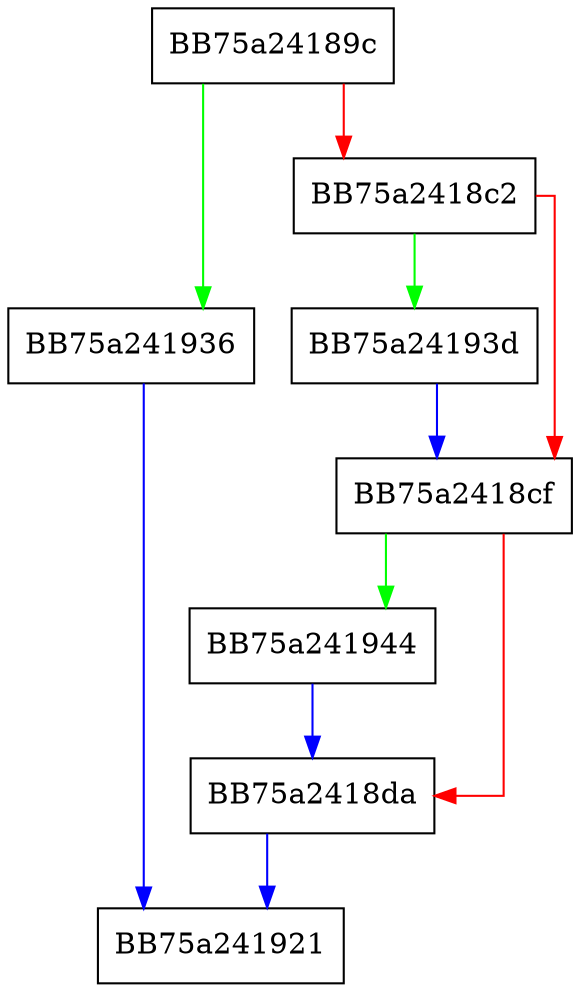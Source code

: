 digraph init_IL {
  node [shape="box"];
  graph [splines=ortho];
  BB75a24189c -> BB75a241936 [color="green"];
  BB75a24189c -> BB75a2418c2 [color="red"];
  BB75a2418c2 -> BB75a24193d [color="green"];
  BB75a2418c2 -> BB75a2418cf [color="red"];
  BB75a2418cf -> BB75a241944 [color="green"];
  BB75a2418cf -> BB75a2418da [color="red"];
  BB75a2418da -> BB75a241921 [color="blue"];
  BB75a241936 -> BB75a241921 [color="blue"];
  BB75a24193d -> BB75a2418cf [color="blue"];
  BB75a241944 -> BB75a2418da [color="blue"];
}